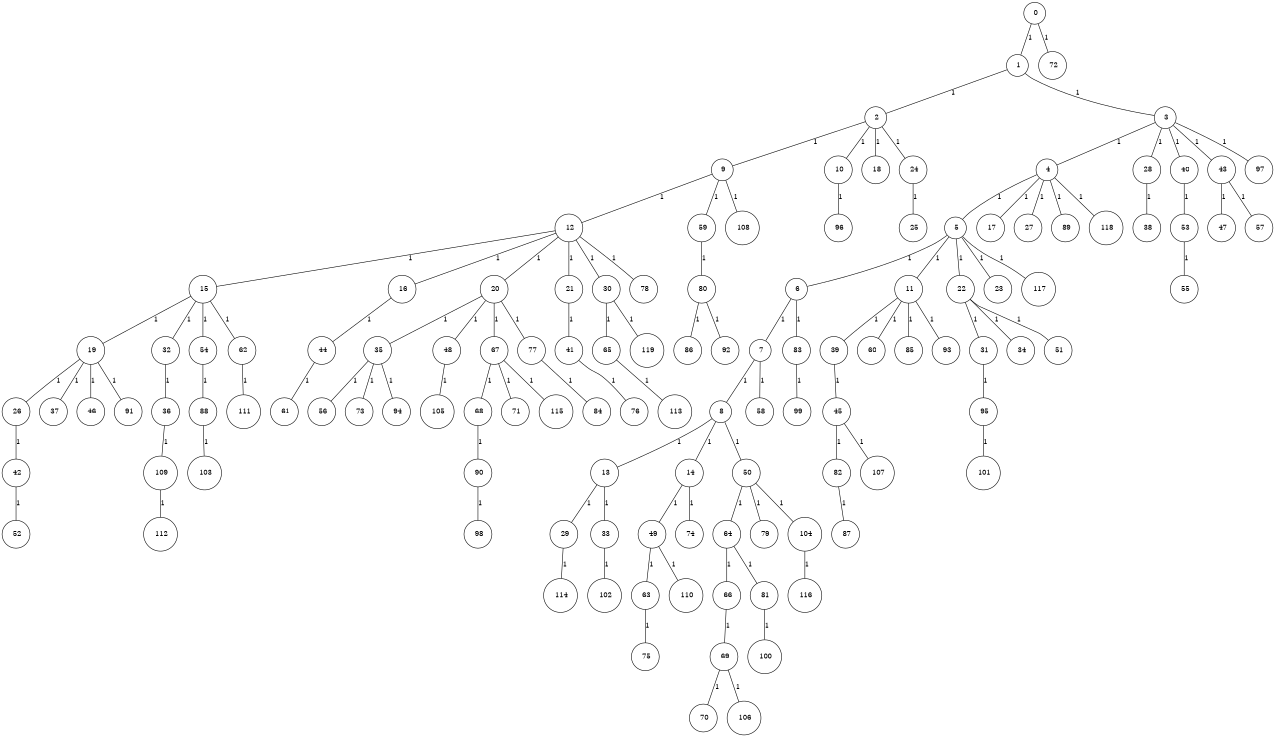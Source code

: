 graph G {
size="8.5,11;"
ratio = "expand;"
fixedsize="true;"
overlap="scale;"
node[shape=circle,width=.12,hight=.12,fontsize=12]
edge[fontsize=12]

0[label=" 0" color=black, pos="0.0060175583,0.57760719!"];
1[label=" 1" color=black, pos="0.52818432,0.89881787!"];
2[label=" 2" color=black, pos="2.9472669,1.3952143!"];
3[label=" 3" color=black, pos="2.3428421,0.37869508!"];
4[label=" 4" color=black, pos="1.047875,0.9643959!"];
5[label=" 5" color=black, pos="0.35371747,1.9122738!"];
6[label=" 6" color=black, pos="0.094002834,1.8426617!"];
7[label=" 7" color=black, pos="0.96137298,2.4886349!"];
8[label=" 8" color=black, pos="2.0635705,0.45584231!"];
9[label=" 9" color=black, pos="0.21602818,0.92690276!"];
10[label=" 10" color=black, pos="1.4344765,1.127778!"];
11[label=" 11" color=black, pos="0.53829875,0.36466746!"];
12[label=" 12" color=black, pos="1.6638937,2.4687247!"];
13[label=" 13" color=black, pos="1.4359134,2.2897846!"];
14[label=" 14" color=black, pos="0.97893413,1.9108583!"];
15[label=" 15" color=black, pos="0.027011259,1.9076976!"];
16[label=" 16" color=black, pos="0.46573523,0.68233661!"];
17[label=" 17" color=black, pos="0.71820013,0.84505845!"];
18[label=" 18" color=black, pos="2.9313565,2.9299952!"];
19[label=" 19" color=black, pos="2.4793096,0.055828991!"];
20[label=" 20" color=black, pos="0.62372606,2.1608145!"];
21[label=" 21" color=black, pos="0.90555215,0.58955578!"];
22[label=" 22" color=black, pos="2.5830453,0.82479339!"];
23[label=" 23" color=black, pos="2.8999073,1.7006384!"];
24[label=" 24" color=black, pos="0.096030992,1.0474059!"];
25[label=" 25" color=black, pos="2.9922144,0.96690776!"];
26[label=" 26" color=black, pos="1.8653009,0.39322603!"];
27[label=" 27" color=black, pos="2.1915657,1.4878137!"];
28[label=" 28" color=black, pos="0.97360869,1.8749313!"];
29[label=" 29" color=black, pos="2.0992272,2.7636471!"];
30[label=" 30" color=black, pos="2.9649012,0.29232919!"];
31[label=" 31" color=black, pos="1.3209315,1.230451!"];
32[label=" 32" color=black, pos="1.3759426,2.2311937!"];
33[label=" 33" color=black, pos="0.17032133,1.2917278!"];
34[label=" 34" color=black, pos="1.0950044,1.3802326!"];
35[label=" 35" color=black, pos="2.1340088,1.1018619!"];
36[label=" 36" color=black, pos="1.5166744,1.9867783!"];
37[label=" 37" color=black, pos="2.4412803,2.2981743!"];
38[label=" 38" color=black, pos="2.338866,0.2709899!"];
39[label=" 39" color=black, pos="2.583471,2.0767601!"];
40[label=" 40" color=black, pos="2.7792978,1.3275705!"];
41[label=" 41" color=black, pos="2.5060552,0.98524135!"];
42[label=" 42" color=black, pos="1.3042521,0.88762974!"];
43[label=" 43" color=black, pos="2.2335202,1.5458784!"];
44[label=" 44" color=black, pos="2.9662849,2.3660963!"];
45[label=" 45" color=black, pos="0.28308219,0.81374653!"];
46[label=" 46" color=black, pos="2.254774,2.2817457!"];
47[label=" 47" color=black, pos="0.58617733,2.7976586!"];
48[label=" 48" color=black, pos="2.6664595,0.31509433!"];
49[label=" 49" color=black, pos="1.7445274,2.7735743!"];
50[label=" 50" color=black, pos="0.66580963,1.4870403!"];
51[label=" 51" color=black, pos="2.6506957,0.64952449!"];
52[label=" 52" color=black, pos="2.5655754,2.0245456!"];
53[label=" 53" color=black, pos="1.6798914,0.47060577!"];
54[label=" 54" color=black, pos="1.9230286,2.7729104!"];
55[label=" 55" color=black, pos="1.1108573,1.8746811!"];
56[label=" 56" color=black, pos="0.69579814,0.94983147!"];
57[label=" 57" color=black, pos="0.4901111,2.489105!"];
58[label=" 58" color=black, pos="2.3846098,0.055250574!"];
59[label=" 59" color=black, pos="1.009064,1.652286!"];
60[label=" 60" color=black, pos="1.7203959,1.4232969!"];
61[label=" 61" color=black, pos="1.5151237,2.3349526!"];
62[label=" 62" color=black, pos="1.6462542,2.9473582!"];
63[label=" 63" color=black, pos="1.6784321,0.53442826!"];
64[label=" 64" color=black, pos="2.0118147,1.8145557!"];
65[label=" 65" color=black, pos="1.2076655,2.6578466!"];
66[label=" 66" color=black, pos="1.279806,1.6275807!"];
67[label=" 67" color=black, pos="0.41787221,2.8635093!"];
68[label=" 68" color=black, pos="2.9566982,0.53855532!"];
69[label=" 69" color=black, pos="0.18070895,2.9099743!"];
70[label=" 70" color=black, pos="1.981371,1.5840746!"];
71[label=" 71" color=black, pos="2.6793719,0.034033245!"];
72[label=" 72" color=black, pos="1.6027626,2.1931125!"];
73[label=" 73" color=black, pos="2.1522497,2.4027033!"];
74[label=" 74" color=black, pos="2.5640562,1.7209256!"];
75[label=" 75" color=black, pos="0.31015066,2.1201965!"];
76[label=" 76" color=black, pos="0.87124108,2.7386709!"];
77[label=" 77" color=black, pos="2.5322597,1.8789132!"];
78[label=" 78" color=black, pos="1.5059777,0.17343374!"];
79[label=" 79" color=black, pos="0.58149068,0.87653626!"];
80[label=" 80" color=black, pos="0.056055965,0.99468137!"];
81[label=" 81" color=black, pos="2.9206078,1.6403613!"];
82[label=" 82" color=black, pos="0.42766872,1.4665923!"];
83[label=" 83" color=black, pos="2.9457217,1.0046683!"];
84[label=" 84" color=black, pos="0.24554056,2.8689128!"];
85[label=" 85" color=black, pos="2.3919843,1.291431!"];
86[label=" 86" color=black, pos="1.2108138,2.0833117!"];
87[label=" 87" color=black, pos="2.6723317,1.9765578!"];
88[label=" 88" color=black, pos="0.029496709,2.9366933!"];
89[label=" 89" color=black, pos="1.3686238,2.4347684!"];
90[label=" 90" color=black, pos="2.9383415,0.53411194!"];
91[label=" 91" color=black, pos="2.4881495,0.70102597!"];
92[label=" 92" color=black, pos="0.28211937,0.51149035!"];
93[label=" 93" color=black, pos="1.3177648,1.5720658!"];
94[label=" 94" color=black, pos="2.2677861,2.3208831!"];
95[label=" 95" color=black, pos="0.61522551,0.66850545!"];
96[label=" 96" color=black, pos="1.26868,2.5948267!"];
97[label=" 97" color=black, pos="0.18225337,0.43359636!"];
98[label=" 98" color=black, pos="1.9309558,0.0046580085!"];
99[label=" 99" color=black, pos="0.50648852,2.1527954!"];
100[label=" 100" color=black, pos="1.2756228,1.4627116!"];
101[label=" 101" color=black, pos="2.4672071,0.12196617!"];
102[label=" 102" color=black, pos="0.69015493,2.6751109!"];
103[label=" 103" color=black, pos="1.7402901,2.9501027!"];
104[label=" 104" color=black, pos="2.9488151,1.6462739!"];
105[label=" 105" color=black, pos="0.57452443,0.25166335!"];
106[label=" 106" color=black, pos="0.047578558,1.9245856!"];
107[label=" 107" color=black, pos="2.9620053,0.34267497!"];
108[label=" 108" color=black, pos="0.74166676,1.8310157!"];
109[label=" 109" color=black, pos="0.84016398,1.943867!"];
110[label=" 110" color=black, pos="0.39583109,2.8356994!"];
111[label=" 111" color=black, pos="2.9625943,2.1450913!"];
112[label=" 112" color=black, pos="0.33073134,1.042478!"];
113[label=" 113" color=black, pos="0.87123545,0.41073603!"];
114[label=" 114" color=black, pos="0.55046267,0.47288108!"];
115[label=" 115" color=black, pos="1.4127026,0.7500961!"];
116[label=" 116" color=black, pos="0.62094263,2.3632432!"];
117[label=" 117" color=black, pos="1.5340936,2.9914255!"];
118[label=" 118" color=black, pos="0.92608818,1.0660459!"];
119[label=" 119" color=black, pos="1.6129269,2.8000919!"];
0--1[label="1"]
0--72[label="1"]
1--2[label="1"]
1--3[label="1"]
2--9[label="1"]
2--10[label="1"]
2--18[label="1"]
2--24[label="1"]
3--4[label="1"]
3--28[label="1"]
3--40[label="1"]
3--43[label="1"]
3--97[label="1"]
4--5[label="1"]
4--17[label="1"]
4--27[label="1"]
4--89[label="1"]
4--118[label="1"]
5--6[label="1"]
5--11[label="1"]
5--22[label="1"]
5--23[label="1"]
5--117[label="1"]
6--7[label="1"]
6--83[label="1"]
7--8[label="1"]
7--58[label="1"]
8--13[label="1"]
8--14[label="1"]
8--50[label="1"]
9--12[label="1"]
9--59[label="1"]
9--108[label="1"]
10--96[label="1"]
11--39[label="1"]
11--60[label="1"]
11--85[label="1"]
11--93[label="1"]
12--15[label="1"]
12--16[label="1"]
12--20[label="1"]
12--21[label="1"]
12--30[label="1"]
12--78[label="1"]
13--29[label="1"]
13--33[label="1"]
14--49[label="1"]
14--74[label="1"]
15--19[label="1"]
15--32[label="1"]
15--54[label="1"]
15--62[label="1"]
16--44[label="1"]
19--26[label="1"]
19--37[label="1"]
19--46[label="1"]
19--91[label="1"]
20--35[label="1"]
20--48[label="1"]
20--67[label="1"]
20--77[label="1"]
21--41[label="1"]
22--31[label="1"]
22--34[label="1"]
22--51[label="1"]
24--25[label="1"]
26--42[label="1"]
28--38[label="1"]
29--114[label="1"]
30--65[label="1"]
30--119[label="1"]
31--95[label="1"]
32--36[label="1"]
33--102[label="1"]
35--56[label="1"]
35--73[label="1"]
35--94[label="1"]
36--109[label="1"]
39--45[label="1"]
40--53[label="1"]
41--76[label="1"]
42--52[label="1"]
43--47[label="1"]
43--57[label="1"]
44--61[label="1"]
45--82[label="1"]
45--107[label="1"]
48--105[label="1"]
49--63[label="1"]
49--110[label="1"]
50--64[label="1"]
50--79[label="1"]
50--104[label="1"]
53--55[label="1"]
54--88[label="1"]
59--80[label="1"]
62--111[label="1"]
63--75[label="1"]
64--66[label="1"]
64--81[label="1"]
65--113[label="1"]
66--69[label="1"]
67--68[label="1"]
67--71[label="1"]
67--115[label="1"]
68--90[label="1"]
69--70[label="1"]
69--106[label="1"]
77--84[label="1"]
80--86[label="1"]
80--92[label="1"]
81--100[label="1"]
82--87[label="1"]
83--99[label="1"]
88--103[label="1"]
90--98[label="1"]
95--101[label="1"]
104--116[label="1"]
109--112[label="1"]

}

